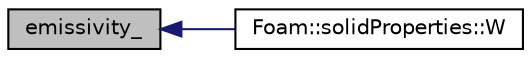 digraph "emissivity_"
{
  bgcolor="transparent";
  edge [fontname="Helvetica",fontsize="10",labelfontname="Helvetica",labelfontsize="10"];
  node [fontname="Helvetica",fontsize="10",shape=record];
  rankdir="LR";
  Node1 [label="emissivity_",height=0.2,width=0.4,color="black", fillcolor="grey75", style="filled" fontcolor="black"];
  Node1 -> Node2 [dir="back",color="midnightblue",fontsize="10",style="solid",fontname="Helvetica"];
  Node2 [label="Foam::solidProperties::W",height=0.2,width=0.4,color="black",URL="$classFoam_1_1solidProperties.html#ae252fa5c94f18abad3fa9edd8b8f62db",tooltip="Molar weight [Kg/Kmol]. "];
}

